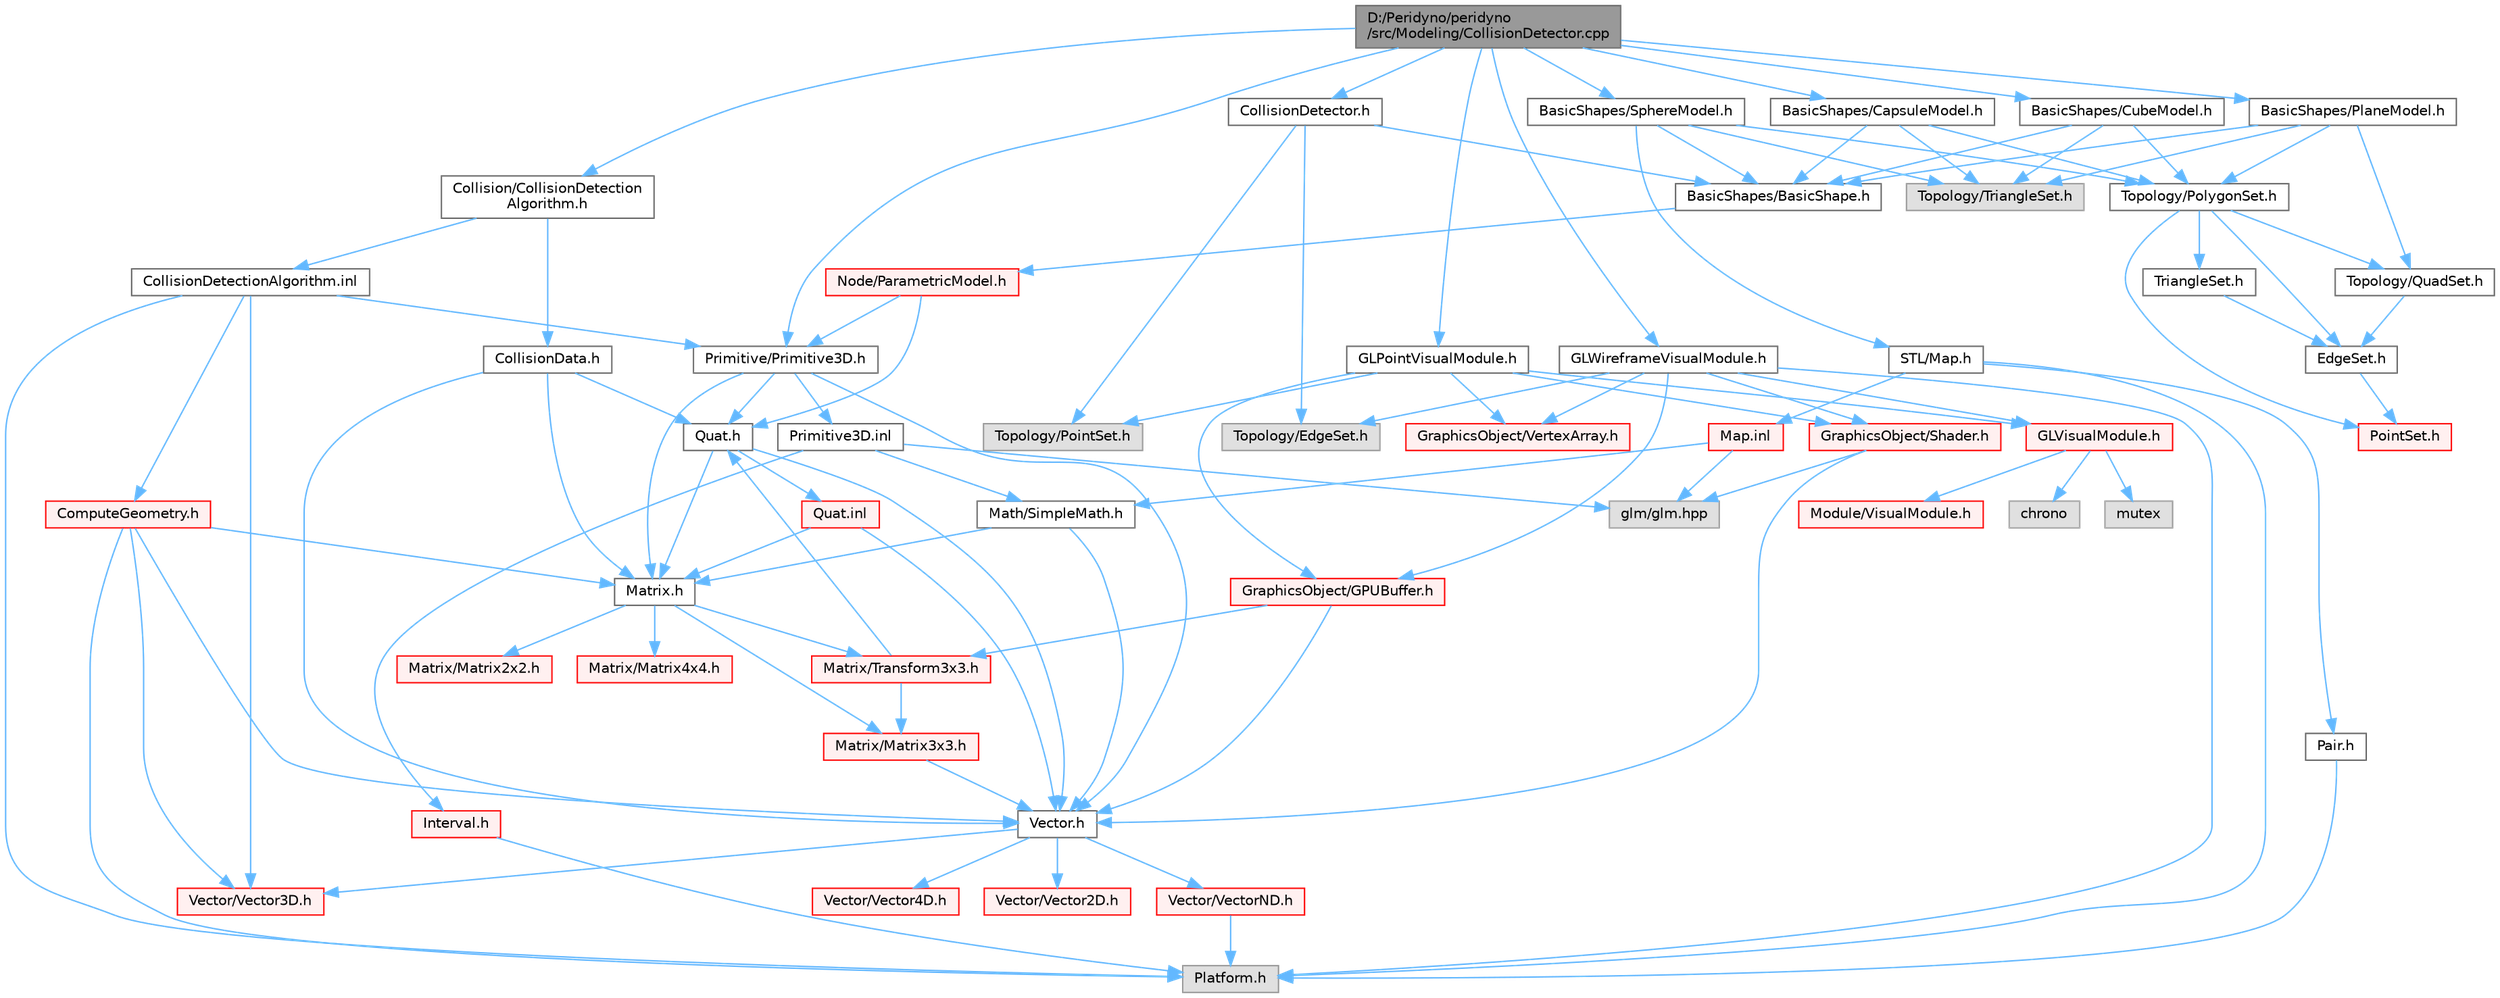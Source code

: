 digraph "D:/Peridyno/peridyno/src/Modeling/CollisionDetector.cpp"
{
 // LATEX_PDF_SIZE
  bgcolor="transparent";
  edge [fontname=Helvetica,fontsize=10,labelfontname=Helvetica,labelfontsize=10];
  node [fontname=Helvetica,fontsize=10,shape=box,height=0.2,width=0.4];
  Node1 [id="Node000001",label="D:/Peridyno/peridyno\l/src/Modeling/CollisionDetector.cpp",height=0.2,width=0.4,color="gray40", fillcolor="grey60", style="filled", fontcolor="black",tooltip=" "];
  Node1 -> Node2 [id="edge1_Node000001_Node000002",color="steelblue1",style="solid",tooltip=" "];
  Node2 [id="Node000002",label="CollisionDetector.h",height=0.2,width=0.4,color="grey40", fillcolor="white", style="filled",URL="$_collision_detector_8h.html",tooltip=" "];
  Node2 -> Node3 [id="edge2_Node000002_Node000003",color="steelblue1",style="solid",tooltip=" "];
  Node3 [id="Node000003",label="BasicShapes/BasicShape.h",height=0.2,width=0.4,color="grey40", fillcolor="white", style="filled",URL="$_basic_shape_8h.html",tooltip=" "];
  Node3 -> Node4 [id="edge3_Node000003_Node000004",color="steelblue1",style="solid",tooltip=" "];
  Node4 [id="Node000004",label="Node/ParametricModel.h",height=0.2,width=0.4,color="red", fillcolor="#FFF0F0", style="filled",URL="$_parametric_model_8h.html",tooltip=" "];
  Node4 -> Node65 [id="edge4_Node000004_Node000065",color="steelblue1",style="solid",tooltip=" "];
  Node65 [id="Node000065",label="Quat.h",height=0.2,width=0.4,color="grey40", fillcolor="white", style="filled",URL="$_quat_8h.html",tooltip="Implementation of quaternion."];
  Node65 -> Node34 [id="edge5_Node000065_Node000034",color="steelblue1",style="solid",tooltip=" "];
  Node34 [id="Node000034",label="Vector.h",height=0.2,width=0.4,color="grey40", fillcolor="white", style="filled",URL="$_vector_8h.html",tooltip=" "];
  Node34 -> Node35 [id="edge6_Node000034_Node000035",color="steelblue1",style="solid",tooltip=" "];
  Node35 [id="Node000035",label="Vector/Vector2D.h",height=0.2,width=0.4,color="red", fillcolor="#FFF0F0", style="filled",URL="$_vector2_d_8h.html",tooltip=" "];
  Node34 -> Node41 [id="edge7_Node000034_Node000041",color="steelblue1",style="solid",tooltip=" "];
  Node41 [id="Node000041",label="Vector/Vector3D.h",height=0.2,width=0.4,color="red", fillcolor="#FFF0F0", style="filled",URL="$_vector3_d_8h.html",tooltip=" "];
  Node34 -> Node44 [id="edge8_Node000034_Node000044",color="steelblue1",style="solid",tooltip=" "];
  Node44 [id="Node000044",label="Vector/Vector4D.h",height=0.2,width=0.4,color="red", fillcolor="#FFF0F0", style="filled",URL="$_vector4_d_8h.html",tooltip=" "];
  Node34 -> Node47 [id="edge9_Node000034_Node000047",color="steelblue1",style="solid",tooltip=" "];
  Node47 [id="Node000047",label="Vector/VectorND.h",height=0.2,width=0.4,color="red", fillcolor="#FFF0F0", style="filled",URL="$_vector_n_d_8h.html",tooltip=" "];
  Node47 -> Node9 [id="edge10_Node000047_Node000009",color="steelblue1",style="solid",tooltip=" "];
  Node9 [id="Node000009",label="Platform.h",height=0.2,width=0.4,color="grey60", fillcolor="#E0E0E0", style="filled",tooltip=" "];
  Node65 -> Node52 [id="edge11_Node000065_Node000052",color="steelblue1",style="solid",tooltip=" "];
  Node52 [id="Node000052",label="Matrix.h",height=0.2,width=0.4,color="grey40", fillcolor="white", style="filled",URL="$_matrix_8h.html",tooltip=" "];
  Node52 -> Node53 [id="edge12_Node000052_Node000053",color="steelblue1",style="solid",tooltip=" "];
  Node53 [id="Node000053",label="Matrix/Matrix2x2.h",height=0.2,width=0.4,color="red", fillcolor="#FFF0F0", style="filled",URL="$_matrix2x2_8h.html",tooltip=" "];
  Node52 -> Node58 [id="edge13_Node000052_Node000058",color="steelblue1",style="solid",tooltip=" "];
  Node58 [id="Node000058",label="Matrix/Matrix3x3.h",height=0.2,width=0.4,color="red", fillcolor="#FFF0F0", style="filled",URL="$_matrix3x3_8h.html",tooltip=" "];
  Node58 -> Node34 [id="edge14_Node000058_Node000034",color="steelblue1",style="solid",tooltip=" "];
  Node52 -> Node61 [id="edge15_Node000052_Node000061",color="steelblue1",style="solid",tooltip=" "];
  Node61 [id="Node000061",label="Matrix/Matrix4x4.h",height=0.2,width=0.4,color="red", fillcolor="#FFF0F0", style="filled",URL="$_matrix4x4_8h.html",tooltip=" "];
  Node52 -> Node64 [id="edge16_Node000052_Node000064",color="steelblue1",style="solid",tooltip=" "];
  Node64 [id="Node000064",label="Matrix/Transform3x3.h",height=0.2,width=0.4,color="red", fillcolor="#FFF0F0", style="filled",URL="$_transform3x3_8h.html",tooltip=" "];
  Node64 -> Node65 [id="edge17_Node000064_Node000065",color="steelblue1",style="solid",tooltip=" "];
  Node64 -> Node58 [id="edge18_Node000064_Node000058",color="steelblue1",style="solid",tooltip=" "];
  Node65 -> Node66 [id="edge19_Node000065_Node000066",color="steelblue1",style="solid",tooltip=" "];
  Node66 [id="Node000066",label="Quat.inl",height=0.2,width=0.4,color="red", fillcolor="#FFF0F0", style="filled",URL="$_quat_8inl.html",tooltip=" "];
  Node66 -> Node34 [id="edge20_Node000066_Node000034",color="steelblue1",style="solid",tooltip=" "];
  Node66 -> Node52 [id="edge21_Node000066_Node000052",color="steelblue1",style="solid",tooltip=" "];
  Node4 -> Node98 [id="edge22_Node000004_Node000098",color="steelblue1",style="solid",tooltip=" "];
  Node98 [id="Node000098",label="Primitive/Primitive3D.h",height=0.2,width=0.4,color="grey40", fillcolor="white", style="filled",URL="$_primitive3_d_8h.html",tooltip=" "];
  Node98 -> Node34 [id="edge23_Node000098_Node000034",color="steelblue1",style="solid",tooltip=" "];
  Node98 -> Node52 [id="edge24_Node000098_Node000052",color="steelblue1",style="solid",tooltip=" "];
  Node98 -> Node65 [id="edge25_Node000098_Node000065",color="steelblue1",style="solid",tooltip=" "];
  Node98 -> Node99 [id="edge26_Node000098_Node000099",color="steelblue1",style="solid",tooltip=" "];
  Node99 [id="Node000099",label="Primitive3D.inl",height=0.2,width=0.4,color="grey40", fillcolor="white", style="filled",URL="$_primitive3_d_8inl.html",tooltip=" "];
  Node99 -> Node33 [id="edge27_Node000099_Node000033",color="steelblue1",style="solid",tooltip=" "];
  Node33 [id="Node000033",label="Math/SimpleMath.h",height=0.2,width=0.4,color="grey40", fillcolor="white", style="filled",URL="$_simple_math_8h.html",tooltip=" "];
  Node33 -> Node34 [id="edge28_Node000033_Node000034",color="steelblue1",style="solid",tooltip=" "];
  Node33 -> Node52 [id="edge29_Node000033_Node000052",color="steelblue1",style="solid",tooltip=" "];
  Node99 -> Node100 [id="edge30_Node000099_Node000100",color="steelblue1",style="solid",tooltip=" "];
  Node100 [id="Node000100",label="Interval.h",height=0.2,width=0.4,color="red", fillcolor="#FFF0F0", style="filled",URL="$_interval_8h.html",tooltip=" "];
  Node100 -> Node9 [id="edge31_Node000100_Node000009",color="steelblue1",style="solid",tooltip=" "];
  Node99 -> Node69 [id="edge32_Node000099_Node000069",color="steelblue1",style="solid",tooltip=" "];
  Node69 [id="Node000069",label="glm/glm.hpp",height=0.2,width=0.4,color="grey60", fillcolor="#E0E0E0", style="filled",tooltip=" "];
  Node2 -> Node102 [id="edge33_Node000002_Node000102",color="steelblue1",style="solid",tooltip=" "];
  Node102 [id="Node000102",label="Topology/PointSet.h",height=0.2,width=0.4,color="grey60", fillcolor="#E0E0E0", style="filled",tooltip=" "];
  Node2 -> Node103 [id="edge34_Node000002_Node000103",color="steelblue1",style="solid",tooltip=" "];
  Node103 [id="Node000103",label="Topology/EdgeSet.h",height=0.2,width=0.4,color="grey60", fillcolor="#E0E0E0", style="filled",tooltip=" "];
  Node1 -> Node98 [id="edge35_Node000001_Node000098",color="steelblue1",style="solid",tooltip=" "];
  Node1 -> Node104 [id="edge36_Node000001_Node000104",color="steelblue1",style="solid",tooltip=" "];
  Node104 [id="Node000104",label="Collision/CollisionDetection\lAlgorithm.h",height=0.2,width=0.4,color="grey40", fillcolor="white", style="filled",URL="$_collision_detection_algorithm_8h.html",tooltip=" "];
  Node104 -> Node105 [id="edge37_Node000104_Node000105",color="steelblue1",style="solid",tooltip=" "];
  Node105 [id="Node000105",label="CollisionData.h",height=0.2,width=0.4,color="grey40", fillcolor="white", style="filled",URL="$_collision_data_8h.html",tooltip=" "];
  Node105 -> Node34 [id="edge38_Node000105_Node000034",color="steelblue1",style="solid",tooltip=" "];
  Node105 -> Node52 [id="edge39_Node000105_Node000052",color="steelblue1",style="solid",tooltip=" "];
  Node105 -> Node65 [id="edge40_Node000105_Node000065",color="steelblue1",style="solid",tooltip=" "];
  Node104 -> Node106 [id="edge41_Node000104_Node000106",color="steelblue1",style="solid",tooltip=" "];
  Node106 [id="Node000106",label="CollisionDetectionAlgorithm.inl",height=0.2,width=0.4,color="grey40", fillcolor="white", style="filled",URL="$_collision_detection_algorithm_8inl.html",tooltip=" "];
  Node106 -> Node9 [id="edge42_Node000106_Node000009",color="steelblue1",style="solid",tooltip=" "];
  Node106 -> Node98 [id="edge43_Node000106_Node000098",color="steelblue1",style="solid",tooltip=" "];
  Node106 -> Node41 [id="edge44_Node000106_Node000041",color="steelblue1",style="solid",tooltip=" "];
  Node106 -> Node107 [id="edge45_Node000106_Node000107",color="steelblue1",style="solid",tooltip=" "];
  Node107 [id="Node000107",label="ComputeGeometry.h",height=0.2,width=0.4,color="red", fillcolor="#FFF0F0", style="filled",URL="$_compute_geometry_8h.html",tooltip=" "];
  Node107 -> Node9 [id="edge46_Node000107_Node000009",color="steelblue1",style="solid",tooltip=" "];
  Node107 -> Node52 [id="edge47_Node000107_Node000052",color="steelblue1",style="solid",tooltip=" "];
  Node107 -> Node41 [id="edge48_Node000107_Node000041",color="steelblue1",style="solid",tooltip=" "];
  Node107 -> Node34 [id="edge49_Node000107_Node000034",color="steelblue1",style="solid",tooltip=" "];
  Node1 -> Node109 [id="edge50_Node000001_Node000109",color="steelblue1",style="solid",tooltip=" "];
  Node109 [id="Node000109",label="BasicShapes/PlaneModel.h",height=0.2,width=0.4,color="grey40", fillcolor="white", style="filled",URL="$_plane_model_8h.html",tooltip=" "];
  Node109 -> Node3 [id="edge51_Node000109_Node000003",color="steelblue1",style="solid",tooltip=" "];
  Node109 -> Node110 [id="edge52_Node000109_Node000110",color="steelblue1",style="solid",tooltip=" "];
  Node110 [id="Node000110",label="Topology/TriangleSet.h",height=0.2,width=0.4,color="grey60", fillcolor="#E0E0E0", style="filled",tooltip=" "];
  Node109 -> Node111 [id="edge53_Node000109_Node000111",color="steelblue1",style="solid",tooltip=" "];
  Node111 [id="Node000111",label="Topology/QuadSet.h",height=0.2,width=0.4,color="grey40", fillcolor="white", style="filled",URL="$_quad_set_8h.html",tooltip=" "];
  Node111 -> Node112 [id="edge54_Node000111_Node000112",color="steelblue1",style="solid",tooltip=" "];
  Node112 [id="Node000112",label="EdgeSet.h",height=0.2,width=0.4,color="grey40", fillcolor="white", style="filled",URL="$_cuda_2_topology_2_edge_set_8h.html",tooltip=" "];
  Node112 -> Node113 [id="edge55_Node000112_Node000113",color="steelblue1",style="solid",tooltip=" "];
  Node113 [id="Node000113",label="PointSet.h",height=0.2,width=0.4,color="red", fillcolor="#FFF0F0", style="filled",URL="$_cuda_2_topology_2_point_set_8h.html",tooltip=" "];
  Node109 -> Node115 [id="edge56_Node000109_Node000115",color="steelblue1",style="solid",tooltip=" "];
  Node115 [id="Node000115",label="Topology/PolygonSet.h",height=0.2,width=0.4,color="grey40", fillcolor="white", style="filled",URL="$_polygon_set_8h.html",tooltip=" "];
  Node115 -> Node113 [id="edge57_Node000115_Node000113",color="steelblue1",style="solid",tooltip=" "];
  Node115 -> Node112 [id="edge58_Node000115_Node000112",color="steelblue1",style="solid",tooltip=" "];
  Node115 -> Node116 [id="edge59_Node000115_Node000116",color="steelblue1",style="solid",tooltip=" "];
  Node116 [id="Node000116",label="TriangleSet.h",height=0.2,width=0.4,color="grey40", fillcolor="white", style="filled",URL="$_cuda_2_topology_2_triangle_set_8h.html",tooltip=" "];
  Node116 -> Node112 [id="edge60_Node000116_Node000112",color="steelblue1",style="solid",tooltip=" "];
  Node115 -> Node111 [id="edge61_Node000115_Node000111",color="steelblue1",style="solid",tooltip=" "];
  Node1 -> Node117 [id="edge62_Node000001_Node000117",color="steelblue1",style="solid",tooltip=" "];
  Node117 [id="Node000117",label="BasicShapes/CubeModel.h",height=0.2,width=0.4,color="grey40", fillcolor="white", style="filled",URL="$_cube_model_8h.html",tooltip=" "];
  Node117 -> Node3 [id="edge63_Node000117_Node000003",color="steelblue1",style="solid",tooltip=" "];
  Node117 -> Node110 [id="edge64_Node000117_Node000110",color="steelblue1",style="solid",tooltip=" "];
  Node117 -> Node115 [id="edge65_Node000117_Node000115",color="steelblue1",style="solid",tooltip=" "];
  Node1 -> Node118 [id="edge66_Node000001_Node000118",color="steelblue1",style="solid",tooltip=" "];
  Node118 [id="Node000118",label="BasicShapes/SphereModel.h",height=0.2,width=0.4,color="grey40", fillcolor="white", style="filled",URL="$_sphere_model_8h.html",tooltip=" "];
  Node118 -> Node3 [id="edge67_Node000118_Node000003",color="steelblue1",style="solid",tooltip=" "];
  Node118 -> Node110 [id="edge68_Node000118_Node000110",color="steelblue1",style="solid",tooltip=" "];
  Node118 -> Node115 [id="edge69_Node000118_Node000115",color="steelblue1",style="solid",tooltip=" "];
  Node118 -> Node119 [id="edge70_Node000118_Node000119",color="steelblue1",style="solid",tooltip=" "];
  Node119 [id="Node000119",label="STL/Map.h",height=0.2,width=0.4,color="grey40", fillcolor="white", style="filled",URL="$_map_8h.html",tooltip=" "];
  Node119 -> Node9 [id="edge71_Node000119_Node000009",color="steelblue1",style="solid",tooltip=" "];
  Node119 -> Node120 [id="edge72_Node000119_Node000120",color="steelblue1",style="solid",tooltip=" "];
  Node120 [id="Node000120",label="Pair.h",height=0.2,width=0.4,color="grey40", fillcolor="white", style="filled",URL="$_pair_8h.html",tooltip=" "];
  Node120 -> Node9 [id="edge73_Node000120_Node000009",color="steelblue1",style="solid",tooltip=" "];
  Node119 -> Node121 [id="edge74_Node000119_Node000121",color="steelblue1",style="solid",tooltip=" "];
  Node121 [id="Node000121",label="Map.inl",height=0.2,width=0.4,color="red", fillcolor="#FFF0F0", style="filled",URL="$_map_8inl.html",tooltip=" "];
  Node121 -> Node33 [id="edge75_Node000121_Node000033",color="steelblue1",style="solid",tooltip=" "];
  Node121 -> Node69 [id="edge76_Node000121_Node000069",color="steelblue1",style="solid",tooltip=" "];
  Node1 -> Node123 [id="edge77_Node000001_Node000123",color="steelblue1",style="solid",tooltip=" "];
  Node123 [id="Node000123",label="BasicShapes/CapsuleModel.h",height=0.2,width=0.4,color="grey40", fillcolor="white", style="filled",URL="$_capsule_model_8h.html",tooltip=" "];
  Node123 -> Node3 [id="edge78_Node000123_Node000003",color="steelblue1",style="solid",tooltip=" "];
  Node123 -> Node110 [id="edge79_Node000123_Node000110",color="steelblue1",style="solid",tooltip=" "];
  Node123 -> Node115 [id="edge80_Node000123_Node000115",color="steelblue1",style="solid",tooltip=" "];
  Node1 -> Node124 [id="edge81_Node000001_Node000124",color="steelblue1",style="solid",tooltip=" "];
  Node124 [id="Node000124",label="GLPointVisualModule.h",height=0.2,width=0.4,color="grey40", fillcolor="white", style="filled",URL="$_g_l_point_visual_module_8h.html",tooltip=" "];
  Node124 -> Node102 [id="edge82_Node000124_Node000102",color="steelblue1",style="solid",tooltip=" "];
  Node124 -> Node125 [id="edge83_Node000124_Node000125",color="steelblue1",style="solid",tooltip=" "];
  Node125 [id="Node000125",label="GLVisualModule.h",height=0.2,width=0.4,color="red", fillcolor="#FFF0F0", style="filled",URL="$_g_l_visual_module_8h.html",tooltip=" "];
  Node125 -> Node126 [id="edge84_Node000125_Node000126",color="steelblue1",style="solid",tooltip=" "];
  Node126 [id="Node000126",label="chrono",height=0.2,width=0.4,color="grey60", fillcolor="#E0E0E0", style="filled",tooltip=" "];
  Node125 -> Node76 [id="edge85_Node000125_Node000076",color="steelblue1",style="solid",tooltip=" "];
  Node76 [id="Node000076",label="mutex",height=0.2,width=0.4,color="grey60", fillcolor="#E0E0E0", style="filled",tooltip=" "];
  Node125 -> Node127 [id="edge86_Node000125_Node000127",color="steelblue1",style="solid",tooltip=" "];
  Node127 [id="Node000127",label="Module/VisualModule.h",height=0.2,width=0.4,color="red", fillcolor="#FFF0F0", style="filled",URL="$_visual_module_8h.html",tooltip=" "];
  Node124 -> Node130 [id="edge87_Node000124_Node000130",color="steelblue1",style="solid",tooltip=" "];
  Node130 [id="Node000130",label="GraphicsObject/GPUBuffer.h",height=0.2,width=0.4,color="red", fillcolor="#FFF0F0", style="filled",URL="$_g_p_u_buffer_8h.html",tooltip=" "];
  Node130 -> Node34 [id="edge88_Node000130_Node000034",color="steelblue1",style="solid",tooltip=" "];
  Node130 -> Node64 [id="edge89_Node000130_Node000064",color="steelblue1",style="solid",tooltip=" "];
  Node124 -> Node133 [id="edge90_Node000124_Node000133",color="steelblue1",style="solid",tooltip=" "];
  Node133 [id="Node000133",label="GraphicsObject/VertexArray.h",height=0.2,width=0.4,color="red", fillcolor="#FFF0F0", style="filled",URL="$_vertex_array_8h.html",tooltip=" "];
  Node124 -> Node134 [id="edge91_Node000124_Node000134",color="steelblue1",style="solid",tooltip=" "];
  Node134 [id="Node000134",label="GraphicsObject/Shader.h",height=0.2,width=0.4,color="red", fillcolor="#FFF0F0", style="filled",URL="$_shader_8h.html",tooltip=" "];
  Node134 -> Node34 [id="edge92_Node000134_Node000034",color="steelblue1",style="solid",tooltip=" "];
  Node134 -> Node69 [id="edge93_Node000134_Node000069",color="steelblue1",style="solid",tooltip=" "];
  Node1 -> Node135 [id="edge94_Node000001_Node000135",color="steelblue1",style="solid",tooltip=" "];
  Node135 [id="Node000135",label="GLWireframeVisualModule.h",height=0.2,width=0.4,color="grey40", fillcolor="white", style="filled",URL="$_g_l_wireframe_visual_module_8h.html",tooltip=" "];
  Node135 -> Node9 [id="edge95_Node000135_Node000009",color="steelblue1",style="solid",tooltip=" "];
  Node135 -> Node103 [id="edge96_Node000135_Node000103",color="steelblue1",style="solid",tooltip=" "];
  Node135 -> Node125 [id="edge97_Node000135_Node000125",color="steelblue1",style="solid",tooltip=" "];
  Node135 -> Node130 [id="edge98_Node000135_Node000130",color="steelblue1",style="solid",tooltip=" "];
  Node135 -> Node133 [id="edge99_Node000135_Node000133",color="steelblue1",style="solid",tooltip=" "];
  Node135 -> Node134 [id="edge100_Node000135_Node000134",color="steelblue1",style="solid",tooltip=" "];
}
